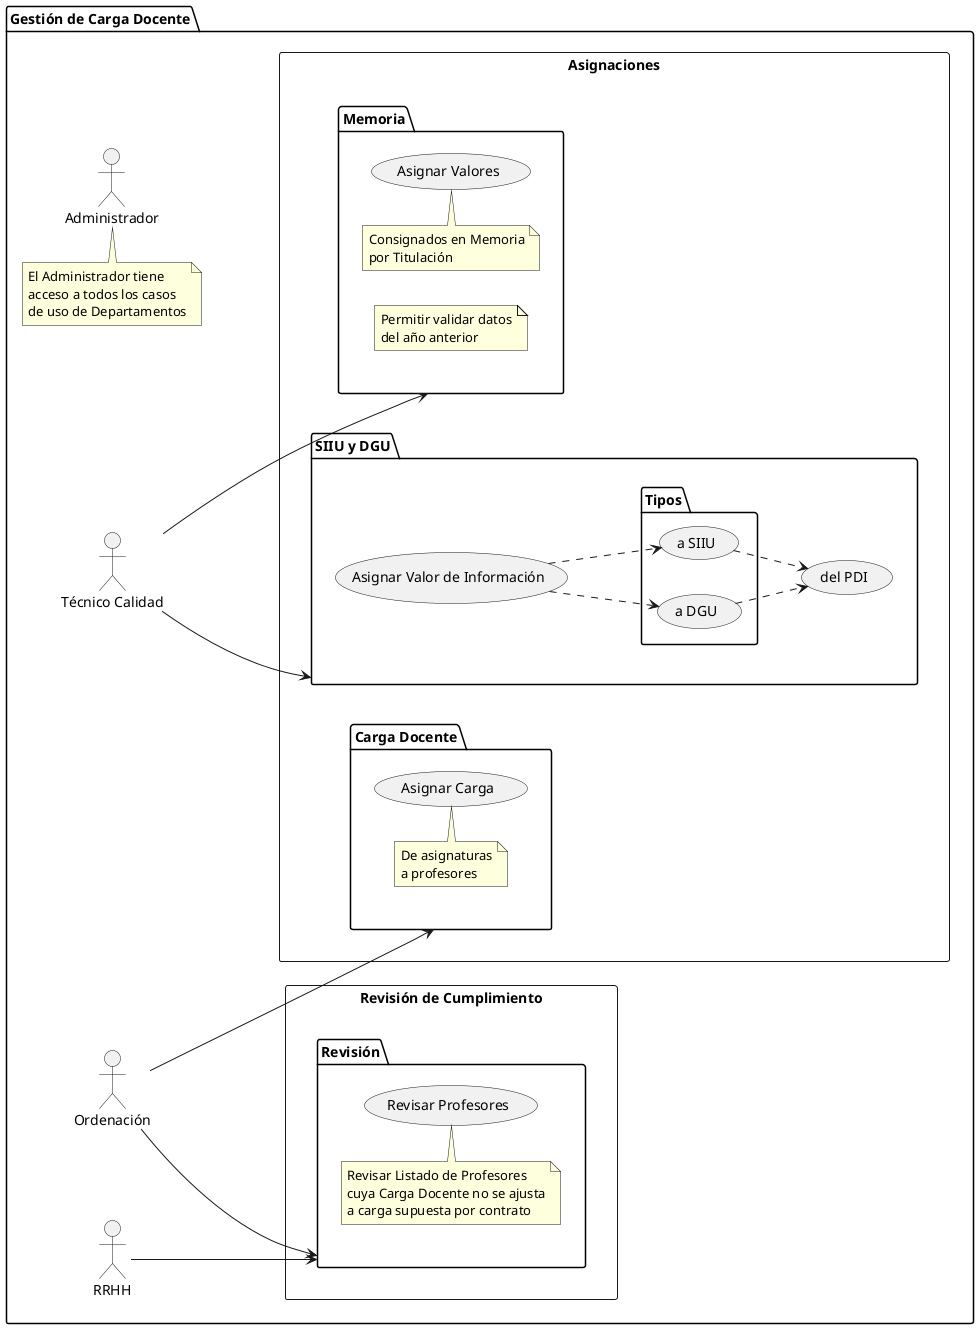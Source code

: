 @startuml
left to right direction

package "Gestión de Carga Docente" {
    actor "Ordenación" as ord
    actor "Técnico Calidad" as tec
    actor "RRHH" as rrhh
    actor "Administrador" as admin

    rectangle "Asignaciones" {
        package "Carga Docente" as cargaDocentePackage {
            usecase "Asignar Carga" as asignarCarga
            note top of asignarCarga
                De asignaturas
                a profesores
            end note
        }

        package "Memoria" as valoresPackage {
            usecase "Asignar Valores" as asignarValores
            note top of asignarValores
                Consignados en Memoria
                por Titulación
            end note

            note "Permitir validar datos\ndel año anterior" as valoresDef
        }

        package "SIIU y DGU" as SIIUyDGUPackage {
            usecase "Asignar Valor de Información" as asignarValor

            package "Tipos" {
                usecase "a SIIU" as SIIU
                usecase "a DGU" as DGU
            }

            usecase "del PDI" as PDI

        }
    }

    rectangle "Revisión de Cumplimiento" {
        package "Revisión" as revisionPackage {
            usecase "Revisar Profesores" as revisarCarga
            note top of revisarCarga
                Revisar Listado de Profesores
                cuya Carga Docente no se ajusta
                a carga supuesta por contrato
            end note
        }
    }

    ord ---> cargaDocentePackage
    ord ---> revisionPackage

    rrhh ---> revisionPackage

    tec ---> valoresPackage
    tec ---> SIIUyDGUPackage

    asignarValor ..> SIIU
    asignarValor ..> DGU
    SIIU ..> PDI
    DGU ..> PDI

    note top of admin
        El Administrador tiene
        acceso a todos los casos
        de uso de Departamentos
    end note
}
@enduml